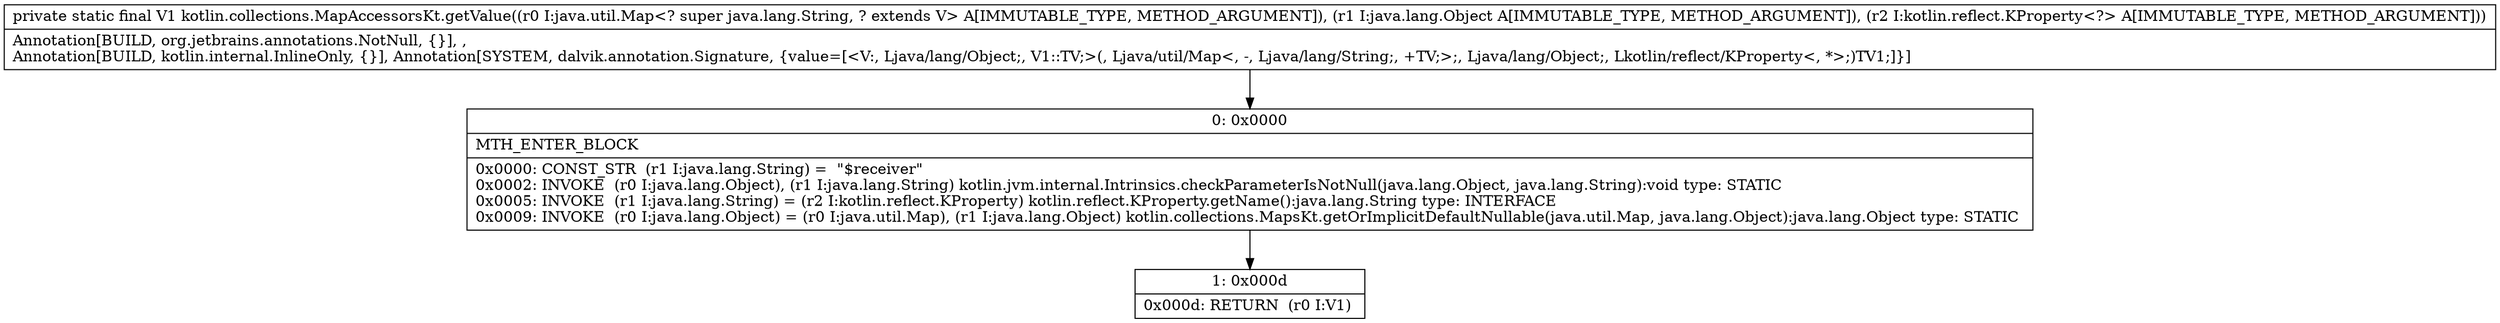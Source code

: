 digraph "CFG forkotlin.collections.MapAccessorsKt.getValue(Ljava\/util\/Map;Ljava\/lang\/Object;Lkotlin\/reflect\/KProperty;)Ljava\/lang\/Object;" {
Node_0 [shape=record,label="{0\:\ 0x0000|MTH_ENTER_BLOCK\l|0x0000: CONST_STR  (r1 I:java.lang.String) =  \"$receiver\" \l0x0002: INVOKE  (r0 I:java.lang.Object), (r1 I:java.lang.String) kotlin.jvm.internal.Intrinsics.checkParameterIsNotNull(java.lang.Object, java.lang.String):void type: STATIC \l0x0005: INVOKE  (r1 I:java.lang.String) = (r2 I:kotlin.reflect.KProperty) kotlin.reflect.KProperty.getName():java.lang.String type: INTERFACE \l0x0009: INVOKE  (r0 I:java.lang.Object) = (r0 I:java.util.Map), (r1 I:java.lang.Object) kotlin.collections.MapsKt.getOrImplicitDefaultNullable(java.util.Map, java.lang.Object):java.lang.Object type: STATIC \l}"];
Node_1 [shape=record,label="{1\:\ 0x000d|0x000d: RETURN  (r0 I:V1) \l}"];
MethodNode[shape=record,label="{private static final V1 kotlin.collections.MapAccessorsKt.getValue((r0 I:java.util.Map\<? super java.lang.String, ? extends V\> A[IMMUTABLE_TYPE, METHOD_ARGUMENT]), (r1 I:java.lang.Object A[IMMUTABLE_TYPE, METHOD_ARGUMENT]), (r2 I:kotlin.reflect.KProperty\<?\> A[IMMUTABLE_TYPE, METHOD_ARGUMENT]))  | Annotation[BUILD, org.jetbrains.annotations.NotNull, \{\}], , \lAnnotation[BUILD, kotlin.internal.InlineOnly, \{\}], Annotation[SYSTEM, dalvik.annotation.Signature, \{value=[\<V:, Ljava\/lang\/Object;, V1::TV;\>(, Ljava\/util\/Map\<, \-, Ljava\/lang\/String;, +TV;\>;, Ljava\/lang\/Object;, Lkotlin\/reflect\/KProperty\<, *\>;)TV1;]\}]\l}"];
MethodNode -> Node_0;
Node_0 -> Node_1;
}


